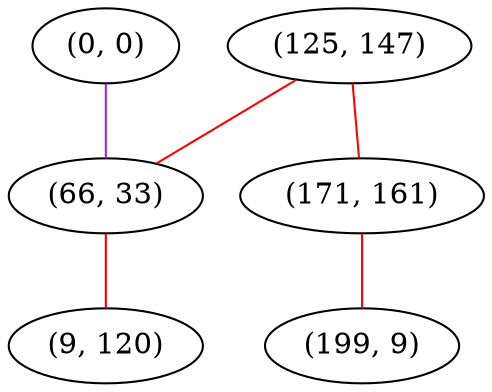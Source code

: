 graph "" {
"(0, 0)";
"(125, 147)";
"(66, 33)";
"(171, 161)";
"(9, 120)";
"(199, 9)";
"(0, 0)" -- "(66, 33)"  [color=purple, key=0, weight=4];
"(125, 147)" -- "(171, 161)"  [color=red, key=0, weight=1];
"(125, 147)" -- "(66, 33)"  [color=red, key=0, weight=1];
"(66, 33)" -- "(9, 120)"  [color=red, key=0, weight=1];
"(171, 161)" -- "(199, 9)"  [color=red, key=0, weight=1];
}
